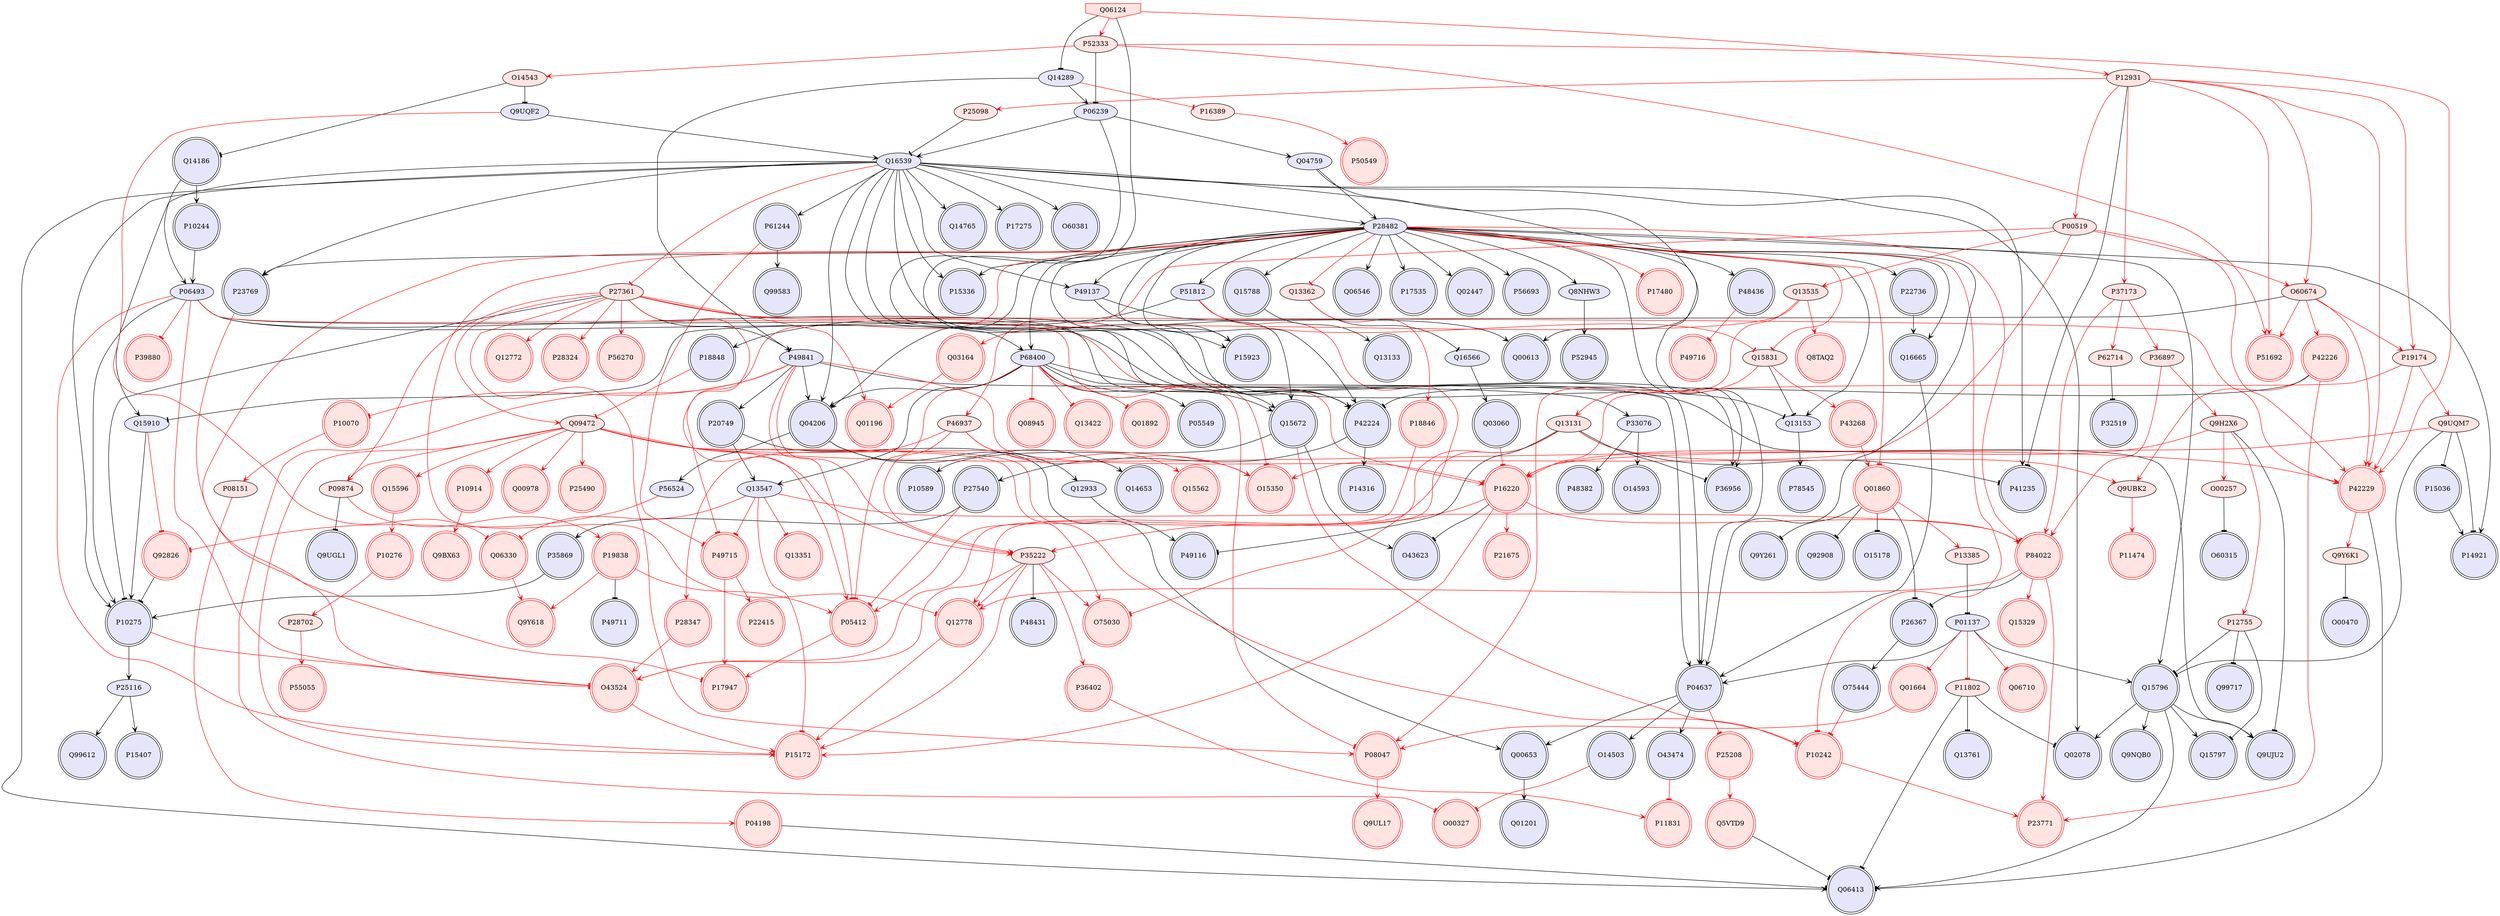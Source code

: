 digraph {

P12931->P41235 [penwidth=1, color=black, arrowhead="tee"]
P52333->P06239 [penwidth=1, color=black, arrowhead="tee"]
P06239->Q04759 [penwidth=1, color=black, arrowhead="vee"]
Q14289->P06239 [penwidth=1, color=black, arrowhead="vee"]
P51812->P18848 [penwidth=1, color=black, arrowhead="vee"]
P28482->P51812 [penwidth=1, color=black, arrowhead="vee"]
P27361->P10275 [penwidth=1, color=black, arrowhead="tee"]
P27361->Q13153 [penwidth=1, color=black, arrowhead="tee"]
P27361->P49841 [penwidth=1, color=black, arrowhead="tee"]
P35222->P48431 [penwidth=1, color=black, arrowhead="tee"]
P04637->Q00653 [penwidth=1, color=black, arrowhead="vee"]
Q00653->Q01201 [penwidth=1, color=black, arrowhead="vee"]
P20749->Q00653 [penwidth=1, color=black, arrowhead="vee"]
P27540->P35869 [penwidth=1, color=black, arrowhead="vee"]
P10244->P06493 [penwidth=1, color=black, arrowhead="vee"]
Q9H2X6->Q9UJU2 [penwidth=1, color=black, arrowhead="tee"]
P06493->P36956 [penwidth=1, color=black, arrowhead="vee"]
P28482->P36956 [penwidth=1, color=black, arrowhead="vee"]
O14543->Q14186 [penwidth=1, color=black, arrowhead="tee"]
Q06124->Q14289 [penwidth=1, color=black, arrowhead="tee"]
P06493->P04637 [penwidth=1, color=black, arrowhead="vee"]
P06493->P10275 [penwidth=1, color=black, arrowhead="vee"]
P06493->P68400 [penwidth=1, color=black, arrowhead="vee"]
Q15831->Q13153 [penwidth=1, color=black, arrowhead="tee"]
P04637->O43474 [penwidth=1, color=black, arrowhead="vee"]
P68400->P04637 [penwidth=1, color=black, arrowhead="vee"]
Q16665->P04637 [penwidth=1, color=black, arrowhead="vee"]
P01137->P04637 [penwidth=1, color=black, arrowhead="vee"]
P28482->P04637 [penwidth=1, color=black, arrowhead="vee"]
P04637->O14503 [penwidth=1, color=black, arrowhead="vee"]
Q04759->Q00613 [penwidth=1, color=black, arrowhead="vee"]
P28482->Q15788 [penwidth=1, color=black, arrowhead="vee"]
Q15788->Q13133 [penwidth=1, color=black, arrowhead="vee"]
P68400->Q9UJU2 [penwidth=1, color=black, arrowhead="vee"]
P10275->P25116 [penwidth=1, color=black, arrowhead="vee"]
P35869->P10275 [penwidth=1, color=black, arrowhead="vee"]
P26367->O75444 [penwidth=1, color=black, arrowhead="vee"]
P61244->Q99583 [penwidth=1, color=black, arrowhead="vee"]
P68400->Q13547 [penwidth=1, color=black, arrowhead="vee"]
P20749->Q13547 [penwidth=1, color=black, arrowhead="vee"]
Q9UQM7->P14921 [penwidth=1, color=black, arrowhead="tee"]
Q9UQM7->P15036 [penwidth=1, color=black, arrowhead="tee"]
P68400->Q15672 [penwidth=1, color=black, arrowhead="vee"]
P28482->P68400 [penwidth=1, color=black, arrowhead="vee"]
P68400->P05549 [penwidth=1, color=black, arrowhead="vee"]
P49841->P20749 [penwidth=1, color=black, arrowhead="vee"]
P28482->P15336 [penwidth=1, color=black, arrowhead="vee"]
P11802->Q13761 [penwidth=1, color=black, arrowhead="tee"]
P28482->P15923 [penwidth=1, color=black, arrowhead="vee"]
P28482->Q06546 [penwidth=1, color=black, arrowhead="vee"]
P28482->Q13153 [penwidth=1, color=black, arrowhead="vee"]
Q13153->P78545 [penwidth=1, color=black, arrowhead="vee"]
P11802->Q02078 [penwidth=1, color=black, arrowhead="tee"]
P22736->Q16665 [penwidth=1, color=black, arrowhead="vee"]
P28482->Q16665 [penwidth=1, color=black, arrowhead="vee"]
P28482->P22736 [penwidth=1, color=black, arrowhead="vee"]
P28482->Q15672 [penwidth=1, color=black, arrowhead="vee"]
P09874->Q9UGL1 [penwidth=1, color=black, arrowhead="tee"]
P28482->P17535 [penwidth=1, color=black, arrowhead="vee"]
P28482->Q02447 [penwidth=1, color=black, arrowhead="vee"]
Q14289->P49841 [penwidth=1, color=black, arrowhead="vee"]
P49841->P33076 [penwidth=1, color=black, arrowhead="vee"]
Q04759->P28482 [penwidth=1, color=black, arrowhead="vee"]
P28482->P14921 [penwidth=1, color=black, arrowhead="vee"]
P28482->P23769 [penwidth=1, color=black, arrowhead="vee"]
P28482->Q8NHW3 [penwidth=1, color=black, arrowhead="vee"]
P28482->P56693 [penwidth=1, color=black, arrowhead="vee"]
P11802->Q06413 [penwidth=1, color=black, arrowhead="tee"]
P15036->P14921 [penwidth=1, color=black, arrowhead="vee"]
P62714->P32519 [penwidth=1, color=black, arrowhead="tee"]
O00257->O60315 [penwidth=1, color=black, arrowhead="tee"]
Q16566->Q03060 [penwidth=1, color=black, arrowhead="vee"]
P33076->P48382 [penwidth=1, color=black, arrowhead="vee"]
P33076->O14593 [penwidth=1, color=black, arrowhead="vee"]
Q01860->Q9Y261 [penwidth=1, color=black, arrowhead="tee"]
P16220->O43623 [penwidth=1, color=black, arrowhead="tee"]
P19838->P49711 [penwidth=1, color=black, arrowhead="tee"]
Q01860->Q92908 [penwidth=1, color=black, arrowhead="tee"]
P42229->Q06413 [penwidth=1, color=black, arrowhead="tee"]
Q5VTD9->Q06413 [penwidth=1, color=black, arrowhead="tee"]
P04198->Q06413 [penwidth=1, color=black, arrowhead="tee"]
Q01860->P26367 [penwidth=1, color=black, arrowhead="tee"]
Q01860->O15178 [penwidth=1, color=black, arrowhead="tee"]
P25116->P15407 [penwidth=1, color=black, arrowhead="vee"]
Q15672->P10589 [penwidth=1, color=black, arrowhead="vee"]
P25116->Q99612 [penwidth=1, color=black, arrowhead="vee"]
P28482->P48436 [penwidth=1, color=black, arrowhead="vee"]
Q9Y6K1->O00470 [penwidth=1, color=black, arrowhead="tee"]
Q14186->P10244 [penwidth=1, color=black, arrowhead="vee"]
Q14186->P06493 [penwidth=1, color=black, arrowhead="vee"]
Q92826->P10275 [penwidth=1, color=black, arrowhead="tee"]
Q8NHW3->P52945 [penwidth=1, color=black, arrowhead="vee"]
Q15672->O43623 [penwidth=1, color=black, arrowhead="vee"]
P12931->P51692 [penwidth=1, color=red, arrowhead="vee"]
Q06124->P12931 [penwidth=1, color=red, arrowhead="vee"]
P12931->P42229 [penwidth=1, color=red, arrowhead="vee"]
P12931->P00519 [penwidth=1, color=red, arrowhead="vee"]
P12931->P37173 [penwidth=1, color=red, arrowhead="vee"]
P51812->Q15831 [penwidth=1, color=red, arrowhead="tee"]
P51812->O75030 [penwidth=1, color=red, arrowhead="tee"]
Q09472->O15350 [penwidth=1, color=red, arrowhead="vee"]
P06493->O15350 [penwidth=1, color=red, arrowhead="tee"]
P00519->O15350 [penwidth=1, color=red, arrowhead="vee"]
P27361->Q09472 [penwidth=1, color=red, arrowhead="vee"]
P18848->Q09472 [penwidth=1, color=red, arrowhead="tee"]
Q09472->P35222 [penwidth=1, color=red, arrowhead="vee"]
Q09472->P25490 [penwidth=1, color=red, arrowhead="vee"]
Q09472->P15172 [penwidth=1, color=red, arrowhead="vee"]
Q09472->P10242 [penwidth=1, color=red, arrowhead="vee"]
Q09472->Q15596 [penwidth=1, color=red, arrowhead="vee"]
Q09472->P10914 [penwidth=1, color=red, arrowhead="vee"]
Q09472->O75030 [penwidth=1, color=red, arrowhead="vee"]
Q09472->P42229 [penwidth=1, color=red, arrowhead="vee"]
Q09472->P09874 [penwidth=1, color=red, arrowhead="vee"]
Q09472->Q00978 [penwidth=1, color=red, arrowhead="vee"]
P49841->O00327 [penwidth=1, color=red, arrowhead="tee"]
O14503->O00327 [penwidth=1, color=red, arrowhead="tee"]
P27361->P16220 [penwidth=1, color=red, arrowhead="vee"]
P27361->P05412 [penwidth=1, color=red, arrowhead="vee"]
P27361->P42229 [penwidth=1, color=red, arrowhead="vee"]
P27361->P09874 [penwidth=1, color=red, arrowhead="vee"]
P27361->Q12772 [penwidth=1, color=red, arrowhead="vee"]
P27361->Q01196 [penwidth=1, color=red, arrowhead="vee"]
P27361->P08047 [penwidth=1, color=red, arrowhead="vee"]
P27361->P28324 [penwidth=1, color=red, arrowhead="vee"]
P27361->P56270 [penwidth=1, color=red, arrowhead="vee"]
P10070->P08151 [penwidth=1, color=red, arrowhead="vee"]
P42229->Q9Y6K1 [penwidth=1, color=red, arrowhead="vee"]
P52333->P51692 [penwidth=1, color=red, arrowhead="vee"]
P16220->P35222 [penwidth=1, color=red, arrowhead="vee"]
P35222->Q12778 [penwidth=1, color=red, arrowhead="vee"]
P35222->P15172 [penwidth=1, color=red, arrowhead="vee"]
P35222->O75030 [penwidth=1, color=red, arrowhead="vee"]
P35222->P36402 [penwidth=1, color=red, arrowhead="vee"]
P35222->O43524 [penwidth=1, color=red, arrowhead="vee"]
P49841->P35222 [penwidth=1, color=red, arrowhead="tee"]
P61244->P49715 [penwidth=1, color=red, arrowhead="tee"]
P49715->P22415 [penwidth=1, color=red, arrowhead="vee"]
P49715->P17947 [penwidth=1, color=red, arrowhead="vee"]
P28482->P49715 [penwidth=1, color=red, arrowhead="tee"]
Q9H2X6->P16220 [penwidth=1, color=red, arrowhead="vee"]
Q9UQM7->P16220 [penwidth=1, color=red, arrowhead="vee"]
P49841->P16220 [penwidth=1, color=red, arrowhead="tee"]
P16220->P21675 [penwidth=1, color=red, arrowhead="vee"]
Q03060->P16220 [penwidth=1, color=red, arrowhead="tee"]
P19838->Q9Y618 [penwidth=1, color=red, arrowhead="vee"]
P19838->P05412 [penwidth=1, color=red, arrowhead="vee"]
P09874->P19838 [penwidth=1, color=red, arrowhead="vee"]
P36897->Q9H2X6 [penwidth=1, color=red, arrowhead="vee"]
Q9H2X6->O00257 [penwidth=1, color=red, arrowhead="vee"]
P52333->O14543 [penwidth=1, color=red, arrowhead="vee"]
Q06124->P52333 [penwidth=1, color=red, arrowhead="vee"]
Q06330->Q9Y618 [penwidth=1, color=red, arrowhead="vee"]
P06493->P15172 [penwidth=1, color=red, arrowhead="tee"]
P06493->O43524 [penwidth=1, color=red, arrowhead="tee"]
P06493->P39880 [penwidth=1, color=red, arrowhead="tee"]
P28482->Q15831 [penwidth=1, color=red, arrowhead="tee"]
Q15831->P43268 [penwidth=1, color=red, arrowhead="vee"]
P04637->P25208 [penwidth=1, color=red, arrowhead="tee"]
P28482->Q12778 [penwidth=1, color=red, arrowhead="tee"]
O43474->P11831 [penwidth=1, color=red, arrowhead="tee"]
P18846->P05412 [penwidth=1, color=red, arrowhead="vee"]
P68400->P05412 [penwidth=1, color=red, arrowhead="tee"]
P05412->P17947 [penwidth=1, color=red, arrowhead="vee"]
P49841->P05412 [penwidth=1, color=red, arrowhead="tee"]
Q15596->P10276 [penwidth=1, color=red, arrowhead="vee"]
P10276->P28702 [penwidth=1, color=red, arrowhead="vee"]
P10275->O43524 [penwidth=1, color=red, arrowhead="tee"]
Q13547->P15172 [penwidth=1, color=red, arrowhead="tee"]
O75444->P10242 [penwidth=1, color=red, arrowhead="tee"]
P10242->P23771 [penwidth=1, color=red, arrowhead="vee"]
P28482->P10242 [penwidth=1, color=red, arrowhead="tee"]
Q13547->Q06330 [penwidth=1, color=red, arrowhead="tee"]
Q13535->Q8TAQ2 [penwidth=1, color=red, arrowhead="vee"]
P00519->Q13535 [penwidth=1, color=red, arrowhead="vee"]
Q13535->Q03164 [penwidth=1, color=red, arrowhead="vee"]
Q13535->P08047 [penwidth=1, color=red, arrowhead="vee"]
P42226->P23771 [penwidth=1, color=red, arrowhead="vee"]
P36402->P11831 [penwidth=1, color=red, arrowhead="vee"]
Q13547->Q13351 [penwidth=1, color=red, arrowhead="tee"]
P68400->Q08945 [penwidth=1, color=red, arrowhead="tee"]
P68400->P08047 [penwidth=1, color=red, arrowhead="tee"]
P68400->Q13422 [penwidth=1, color=red, arrowhead="tee"]
P68400->Q01892 [penwidth=1, color=red, arrowhead="tee"]
P10914->Q9BX63 [penwidth=1, color=red, arrowhead="vee"]
P01137->Q06710 [penwidth=1, color=red, arrowhead="tee"]
P37173->P36897 [penwidth=1, color=red, arrowhead="vee"]
Q9UBK2->P11474 [penwidth=1, color=red, arrowhead="vee"]
P08047->Q9UL17 [penwidth=1, color=red, arrowhead="vee"]
P00519->P42229 [penwidth=1, color=red, arrowhead="vee"]
P52333->P42229 [penwidth=1, color=red, arrowhead="vee"]
Q03164->Q01196 [penwidth=1, color=red, arrowhead="vee"]
P37173->P62714 [penwidth=1, color=red, arrowhead="vee"]
P28482->O43524 [penwidth=1, color=red, arrowhead="tee"]
P23769->P17947 [penwidth=1, color=red, arrowhead="tee"]
Q01664->P08047 [penwidth=1, color=red, arrowhead="vee"]
P28482->Q01860 [penwidth=1, color=red, arrowhead="tee"]
P28482->P17480 [penwidth=1, color=red, arrowhead="tee"]
Q14289->P16389 [penwidth=1, color=red, arrowhead="tee"]
P28702->P55055 [penwidth=1, color=red, arrowhead="vee"]
P16389->P50549 [penwidth=1, color=red, arrowhead="vee"]
P16220->P15172 [penwidth=1, color=red, arrowhead="vee"]
O43524->P15172 [penwidth=1, color=red, arrowhead="vee"]
Q12778->P15172 [penwidth=1, color=red, arrowhead="vee"]
Q15672->P10242 [penwidth=1, color=red, arrowhead="tee"]
P27540->P05412 [penwidth=1, color=red, arrowhead="tee"]
Q13547->P49715 [penwidth=1, color=red, arrowhead="tee"]
P08151->P04198 [penwidth=1, color=red, arrowhead="vee"]
P43268->Q01860 [penwidth=1, color=red, arrowhead="vee"]
P25208->Q5VTD9 [penwidth=1, color=red, arrowhead="vee"]
P42226->Q9UBK2 [penwidth=1, color=red, arrowhead="vee"]
P48436->P49716 [penwidth=1, color=red, arrowhead="tee"]
P01137->P11802 [penwidth=1, color=red, arrowhead="tee"]
P01137->Q01664 [penwidth=1, color=red, arrowhead="tee"]
P56524->Q92826 [penwidth=1, color=red, arrowhead="tee"]
P12931->P19174 [penwidth=1, color=red, arrowhead="vee"]
P12931->P25098 [penwidth=1, color=red, arrowhead="vee"]
P19174->P16220 [penwidth=1, color=red, arrowhead="vee"]
P19174->Q9UQM7 [penwidth=1, color=red, arrowhead="vee"]
P19174->P42229 [penwidth=1, color=red, arrowhead="vee"]
P06239->P42224 [penwidth=1, color=black, arrowhead="vee"]
P06239->Q16539 [penwidth=1, color=black, arrowhead="vee"]
P12755->Q99717 [penwidth=1, color=black, arrowhead="tee"]
P12755->Q15797 [penwidth=1, color=black, arrowhead="tee"]
P42224->P27540 [penwidth=1, color=black, arrowhead="vee"]
Q12933->P49116 [penwidth=1, color=black, arrowhead="vee"]
Q06124->P42224 [penwidth=1, color=black, arrowhead="tee"]
Q16539->P04637 [penwidth=1, color=black, arrowhead="vee"]
Q16539->Q14765 [penwidth=1, color=black, arrowhead="vee"]
P42226->P42224 [penwidth=1, color=black, arrowhead="tee"]
Q16539->P42224 [penwidth=1, color=black, arrowhead="vee"]
P28482->P42224 [penwidth=1, color=black, arrowhead="vee"]
P42224->P14316 [penwidth=1, color=black, arrowhead="vee"]
Q16539->P10275 [penwidth=1, color=black, arrowhead="vee"]
Q16539->P61244 [penwidth=1, color=black, arrowhead="vee"]
Q16539->P15336 [penwidth=1, color=black, arrowhead="vee"]
Q16539->P15923 [penwidth=1, color=black, arrowhead="vee"]
Q16539->Q02078 [penwidth=1, color=black, arrowhead="vee"]
Q16539->P17275 [penwidth=1, color=black, arrowhead="vee"]
Q13362->Q16566 [penwidth=1, color=black, arrowhead="tee"]
Q16539->Q15672 [penwidth=1, color=black, arrowhead="vee"]
Q16539->O60381 [penwidth=1, color=black, arrowhead="vee"]
Q16539->P28482 [penwidth=1, color=black, arrowhead="vee"]
Q16539->P41235 [penwidth=1, color=black, arrowhead="vee"]
Q16539->P23769 [penwidth=1, color=black, arrowhead="vee"]
Q16539->Q06413 [penwidth=1, color=black, arrowhead="vee"]
P13385->P01137 [penwidth=1, color=black, arrowhead="tee"]
P12931->O60674 [penwidth=1, color=red, arrowhead="vee"]
Q16539->P27361 [penwidth=1, color=red, arrowhead="tee"]
O60674->P51692 [penwidth=1, color=red, arrowhead="vee"]
Q9H2X6->P12755 [penwidth=1, color=red, arrowhead="vee"]
P49841->P10070 [penwidth=1, color=red, arrowhead="tee"]
Q13362->P18846 [penwidth=1, color=red, arrowhead="vee"]
O60674->P42226 [penwidth=1, color=red, arrowhead="vee"]
O60674->P42229 [penwidth=1, color=red, arrowhead="vee"]
P28482->Q13362 [penwidth=1, color=red, arrowhead="tee"]
P00519->O60674 [penwidth=1, color=red, arrowhead="vee"]
Q01860->P13385 [penwidth=1, color=red, arrowhead="vee"]
P49137->Q00613 [penwidth=1, color=black, arrowhead="vee"]
P49137->P15923 [penwidth=1, color=black, arrowhead="vee"]
P28482->P49137 [penwidth=1, color=black, arrowhead="vee"]
P25098->Q16539 [penwidth=1, color=black, arrowhead="tee"]
P46937->O15350 [penwidth=1, color=red, arrowhead="vee"]
P46937->P35222 [penwidth=1, color=red, arrowhead="vee"]
P00519->P46937 [penwidth=1, color=red, arrowhead="vee"]
P46937->Q15562 [penwidth=1, color=red, arrowhead="vee"]
P46937->P28347 [penwidth=1, color=red, arrowhead="vee"]
O60674->P19174 [penwidth=1, color=red, arrowhead="vee"]
P28347->O43524 [penwidth=1, color=red, arrowhead="vee"]
O14543->Q9UQF2 [penwidth=1, color=black, arrowhead="tee"]
Q9UQF2->Q06330 [penwidth=1, color=red, arrowhead="tee"]
Q04206->Q14653 [penwidth=1, color=black, arrowhead="vee"]
Q04206->P56524 [penwidth=1, color=black, arrowhead="vee"]
P68400->Q04206 [penwidth=1, color=black, arrowhead="vee"]
P49841->Q04206 [penwidth=1, color=black, arrowhead="vee"]
P28482->Q04206 [penwidth=1, color=black, arrowhead="vee"]
Q9UQF2->Q16539 [penwidth=1, color=black, arrowhead="vee"]
Q16539->P49137 [penwidth=1, color=black, arrowhead="vee"]
Q15910->P10275 [penwidth=1, color=black, arrowhead="vee"]
Q16539->Q15910 [penwidth=1, color=black, arrowhead="vee"]
Q15910->Q92826 [penwidth=1, color=red, arrowhead="tee"]
O60674->Q15910 [penwidth=1, color=black, arrowhead="tee"]
Q13131->P49116 [penwidth=1, color=black, arrowhead="tee"]
Q13131->P36956 [penwidth=1, color=black, arrowhead="tee"]
Q13131->P41235 [penwidth=1, color=black, arrowhead="tee"]
Q15831->Q13131 [penwidth=1, color=red, arrowhead="vee"]
Q13131->Q12778 [penwidth=1, color=red, arrowhead="vee"]
Q13131->Q9UBK2 [penwidth=1, color=red, arrowhead="vee"]
Q13131->O43524 [penwidth=1, color=red, arrowhead="vee"]
Q15796->Q15797 [penwidth=1, color=black, arrowhead="vee"]
Q15796->Q9NQB0 [penwidth=1, color=black, arrowhead="vee"]
Q15796->Q9UJU2 [penwidth=1, color=black, arrowhead="vee"]
Q9UQM7->Q15796 [penwidth=1, color=black, arrowhead="tee"]
Q15796->Q02078 [penwidth=1, color=black, arrowhead="vee"]
P01137->Q15796 [penwidth=1, color=black, arrowhead="vee"]
P28482->Q15796 [penwidth=1, color=black, arrowhead="vee"]
P12755->Q15796 [penwidth=1, color=black, arrowhead="tee"]
Q15796->Q06413 [penwidth=1, color=black, arrowhead="vee"]
Q04206->Q12933 [penwidth=1, color=black, arrowhead="vee"]
Q16539->Q04206 [penwidth=1, color=black, arrowhead="vee"]
P84022->P26367 [penwidth=1, color=black, arrowhead="tee"]
P16220->P84022 [penwidth=1, color=red, arrowhead="vee"]
P84022->Q12778 [penwidth=1, color=red, arrowhead="vee"]
P84022->P23771 [penwidth=1, color=red, arrowhead="vee"]
Q13547->P84022 [penwidth=1, color=red, arrowhead="tee"]
P36897->P84022 [penwidth=1, color=red, arrowhead="vee"]
P37173->P84022 [penwidth=1, color=red, arrowhead="vee"]
P84022->Q15329 [penwidth=1, color=red, arrowhead="vee"]
P28482->P84022 [penwidth=1, color=red, arrowhead="tee"]
Q06124 [style=filled, color=red, fillcolor=mistyrose, shape=invhouse];
P35869 [style=filled, color=black, fillcolor=lavender, shape=doublecircle];
P10275 [style=filled, color=black, fillcolor=lavender, shape=doublecircle];
P27540 [style=filled, color=black, fillcolor=lavender, shape=doublecircle];
O00327 [style=filled, color=red, fillcolor=mistyrose, shape=doublecircle];
P18846 [style=filled, color=red, fillcolor=mistyrose, shape=doublecircle];
P15336 [style=filled, color=black, fillcolor=lavender, shape=doublecircle];
P18848 [style=filled, color=black, fillcolor=lavender, shape=doublecircle];
Q9BX63 [style=filled, color=red, fillcolor=mistyrose, shape=doublecircle];
P20749 [style=filled, color=black, fillcolor=lavender, shape=doublecircle];
O14503 [style=filled, color=black, fillcolor=lavender, shape=doublecircle];
P49715 [style=filled, color=red, fillcolor=mistyrose, shape=doublecircle];
P49716 [style=filled, color=red, fillcolor=mistyrose, shape=doublecircle];
P16220 [style=filled, color=red, fillcolor=mistyrose, shape=doublecircle];
Q03060 [style=filled, color=black, fillcolor=lavender, shape=doublecircle];
P49711 [style=filled, color=black, fillcolor=lavender, shape=doublecircle];
P39880 [style=filled, color=red, fillcolor=mistyrose, shape=doublecircle];
Q15329 [style=filled, color=red, fillcolor=mistyrose, shape=doublecircle];
P32519 [style=filled, color=black, fillcolor=lavender, shape=doublecircle];
P78545 [style=filled, color=black, fillcolor=lavender, shape=doublecircle];
P28324 [style=filled, color=red, fillcolor=mistyrose, shape=doublecircle];
P11474 [style=filled, color=red, fillcolor=mistyrose, shape=doublecircle];
P14921 [style=filled, color=black, fillcolor=lavender, shape=doublecircle];
P15036 [style=filled, color=black, fillcolor=lavender, shape=doublecircle];
P50549 [style=filled, color=red, fillcolor=mistyrose, shape=doublecircle];
P43268 [style=filled, color=red, fillcolor=mistyrose, shape=doublecircle];
P15407 [style=filled, color=black, fillcolor=lavender, shape=doublecircle];
Q9Y261 [style=filled, color=black, fillcolor=lavender, shape=doublecircle];
Q12778 [style=filled, color=red, fillcolor=mistyrose, shape=doublecircle];
O43524 [style=filled, color=red, fillcolor=mistyrose, shape=doublecircle];
Q06546 [style=filled, color=black, fillcolor=lavender, shape=doublecircle];
P23769 [style=filled, color=black, fillcolor=lavender, shape=doublecircle];
P23771 [style=filled, color=red, fillcolor=mistyrose, shape=doublecircle];
Q92908 [style=filled, color=black, fillcolor=lavender, shape=doublecircle];
Q5VTD9 [style=filled, color=red, fillcolor=mistyrose, shape=doublecircle];
P10070 [style=filled, color=red, fillcolor=mistyrose, shape=doublecircle];
O60381 [style=filled, color=black, fillcolor=lavender, shape=doublecircle];
Q16665 [style=filled, color=black, fillcolor=lavender, shape=doublecircle];
P41235 [style=filled, color=black, fillcolor=lavender, shape=doublecircle];
Q92826 [style=filled, color=red, fillcolor=mistyrose, shape=doublecircle];
Q00613 [style=filled, color=black, fillcolor=lavender, shape=doublecircle];
Q13422 [style=filled, color=red, fillcolor=mistyrose, shape=doublecircle];
P10914 [style=filled, color=red, fillcolor=mistyrose, shape=doublecircle];
P14316 [style=filled, color=black, fillcolor=lavender, shape=doublecircle];
Q14653 [style=filled, color=black, fillcolor=lavender, shape=doublecircle];
Q00978 [style=filled, color=red, fillcolor=mistyrose, shape=doublecircle];
P05412 [style=filled, color=red, fillcolor=mistyrose, shape=doublecircle];
P17275 [style=filled, color=black, fillcolor=lavender, shape=doublecircle];
P17535 [style=filled, color=black, fillcolor=lavender, shape=doublecircle];
Q9UGL1 [style=filled, color=black, fillcolor=lavender, shape=doublecircle];
Q13351 [style=filled, color=red, fillcolor=mistyrose, shape=doublecircle];
O43474 [style=filled, color=black, fillcolor=lavender, shape=doublecircle];
Q99612 [style=filled, color=black, fillcolor=lavender, shape=doublecircle];
Q03164 [style=filled, color=red, fillcolor=mistyrose, shape=doublecircle];
Q9UJU2 [style=filled, color=black, fillcolor=lavender, shape=doublecircle];
O75444 [style=filled, color=black, fillcolor=lavender, shape=doublecircle];
P61244 [style=filled, color=black, fillcolor=lavender, shape=doublecircle];
P56270 [style=filled, color=red, fillcolor=mistyrose, shape=doublecircle];
Q02078 [style=filled, color=black, fillcolor=lavender, shape=doublecircle];
Q06413 [style=filled, color=black, fillcolor=lavender, shape=doublecircle];
O00470 [style=filled, color=black, fillcolor=lavender, shape=doublecircle];
O75030 [style=filled, color=red, fillcolor=mistyrose, shape=doublecircle];
Q99583 [style=filled, color=black, fillcolor=lavender, shape=doublecircle];
P10242 [style=filled, color=red, fillcolor=mistyrose, shape=doublecircle];
P10244 [style=filled, color=black, fillcolor=lavender, shape=doublecircle];
P04198 [style=filled, color=red, fillcolor=mistyrose, shape=doublecircle];
P15172 [style=filled, color=red, fillcolor=mistyrose, shape=doublecircle];
Q15788 [style=filled, color=black, fillcolor=lavender, shape=doublecircle];
Q15596 [style=filled, color=red, fillcolor=mistyrose, shape=doublecircle];
P19838 [style=filled, color=red, fillcolor=mistyrose, shape=doublecircle];
Q00653 [style=filled, color=black, fillcolor=lavender, shape=doublecircle];
P25208 [style=filled, color=red, fillcolor=mistyrose, shape=doublecircle];
P55055 [style=filled, color=red, fillcolor=mistyrose, shape=doublecircle];
Q13133 [style=filled, color=black, fillcolor=lavender, shape=doublecircle];
P49116 [style=filled, color=black, fillcolor=lavender, shape=doublecircle];
P10589 [style=filled, color=black, fillcolor=lavender, shape=doublecircle];
Q9Y618 [style=filled, color=red, fillcolor=mistyrose, shape=doublecircle];
P22736 [style=filled, color=black, fillcolor=lavender, shape=doublecircle];
P26367 [style=filled, color=black, fillcolor=lavender, shape=doublecircle];
Q06710 [style=filled, color=red, fillcolor=mistyrose, shape=doublecircle];
P52945 [style=filled, color=black, fillcolor=lavender, shape=doublecircle];
Q01860 [style=filled, color=red, fillcolor=mistyrose, shape=doublecircle];
P10276 [style=filled, color=red, fillcolor=mistyrose, shape=doublecircle];
Q06330 [style=filled, color=red, fillcolor=mistyrose, shape=doublecircle];
Q04206 [style=filled, color=black, fillcolor=lavender, shape=doublecircle];
Q01201 [style=filled, color=black, fillcolor=lavender, shape=doublecircle];
P48382 [style=filled, color=black, fillcolor=lavender, shape=doublecircle];
O14593 [style=filled, color=black, fillcolor=lavender, shape=doublecircle];
Q01196 [style=filled, color=red, fillcolor=mistyrose, shape=doublecircle];
Q13761 [style=filled, color=black, fillcolor=lavender, shape=doublecircle];
Q15797 [style=filled, color=black, fillcolor=lavender, shape=doublecircle];
Q15796 [style=filled, color=black, fillcolor=lavender, shape=doublecircle];
P84022 [style=filled, color=red, fillcolor=mistyrose, shape=doublecircle];
Q99717 [style=filled, color=black, fillcolor=lavender, shape=doublecircle];
Q8TAQ2 [style=filled, color=red, fillcolor=mistyrose, shape=doublecircle];
O43623 [style=filled, color=black, fillcolor=lavender, shape=doublecircle];
P56693 [style=filled, color=black, fillcolor=lavender, shape=doublecircle];
P48431 [style=filled, color=black, fillcolor=lavender, shape=doublecircle];
P48436 [style=filled, color=black, fillcolor=lavender, shape=doublecircle];
P08047 [style=filled, color=red, fillcolor=mistyrose, shape=doublecircle];
Q02447 [style=filled, color=black, fillcolor=lavender, shape=doublecircle];
P17947 [style=filled, color=red, fillcolor=mistyrose, shape=doublecircle];
Q01892 [style=filled, color=red, fillcolor=mistyrose, shape=doublecircle];
P36956 [style=filled, color=black, fillcolor=lavender, shape=doublecircle];
Q12772 [style=filled, color=red, fillcolor=mistyrose, shape=doublecircle];
P11831 [style=filled, color=red, fillcolor=mistyrose, shape=doublecircle];
Q08945 [style=filled, color=red, fillcolor=mistyrose, shape=doublecircle];
P42224 [style=filled, color=black, fillcolor=lavender, shape=doublecircle];
Q14765 [style=filled, color=black, fillcolor=lavender, shape=doublecircle];
P42229 [style=filled, color=red, fillcolor=mistyrose, shape=doublecircle];
P51692 [style=filled, color=red, fillcolor=mistyrose, shape=doublecircle];
P42226 [style=filled, color=red, fillcolor=mistyrose, shape=doublecircle];
O15178 [style=filled, color=black, fillcolor=lavender, shape=doublecircle];
P21675 [style=filled, color=red, fillcolor=mistyrose, shape=doublecircle];
Q9UL17 [style=filled, color=red, fillcolor=mistyrose, shape=doublecircle];
P15923 [style=filled, color=black, fillcolor=lavender, shape=doublecircle];
P36402 [style=filled, color=red, fillcolor=mistyrose, shape=doublecircle];
Q9NQB0 [style=filled, color=black, fillcolor=lavender, shape=doublecircle];
P28347 [style=filled, color=red, fillcolor=mistyrose, shape=doublecircle];
Q15562 [style=filled, color=red, fillcolor=mistyrose, shape=doublecircle];
P05549 [style=filled, color=black, fillcolor=lavender, shape=doublecircle];
Q01664 [style=filled, color=red, fillcolor=mistyrose, shape=doublecircle];
Q14186 [style=filled, color=black, fillcolor=lavender, shape=doublecircle];
P04637 [style=filled, color=black, fillcolor=lavender, shape=doublecircle];
O15350 [style=filled, color=red, fillcolor=mistyrose, shape=doublecircle];
Q15672 [style=filled, color=black, fillcolor=lavender, shape=doublecircle];
P17480 [style=filled, color=red, fillcolor=mistyrose, shape=doublecircle];
P22415 [style=filled, color=red, fillcolor=mistyrose, shape=doublecircle];
P25490 [style=filled, color=red, fillcolor=mistyrose, shape=doublecircle];
O60315 [style=filled, color=black, fillcolor=lavender, shape=doublecircle];
P12931 [style=filled, fillcolor=mistyrose];
P52333 [style=filled, fillcolor=mistyrose];
P06239 [style=filled, fillcolor=lavender];
Q14289 [style=filled, fillcolor=lavender];
P51812 [style=filled, fillcolor=lavender];
P28482 [style=filled, fillcolor=lavender];
P27361 [style=filled, fillcolor=mistyrose];
P35222 [style=filled, fillcolor=mistyrose];
Q9H2X6 [style=filled, fillcolor=mistyrose];
P06493 [style=filled, fillcolor=lavender];
O14543 [style=filled, fillcolor=mistyrose];
Q15831 [style=filled, fillcolor=mistyrose];
P68400 [style=filled, fillcolor=lavender];
P01137 [style=filled, fillcolor=lavender];
Q04759 [style=filled, fillcolor=lavender];
Q9UQM7 [style=filled, fillcolor=mistyrose];
P49841 [style=filled, fillcolor=lavender];
P11802 [style=filled, fillcolor=mistyrose];
Q13153 [style=filled, fillcolor=lavender];
P09874 [style=filled, fillcolor=mistyrose];
P62714 [style=filled, fillcolor=mistyrose];
O00257 [style=filled, fillcolor=mistyrose];
Q16566 [style=filled, fillcolor=lavender];
P33076 [style=filled, fillcolor=lavender];
P25116 [style=filled, fillcolor=lavender];
Q9Y6K1 [style=filled, fillcolor=mistyrose];
Q8NHW3 [style=filled, fillcolor=lavender];
Q09472 [style=filled, fillcolor=mistyrose];
P00519 [style=filled, fillcolor=mistyrose];
P36897 [style=filled, fillcolor=mistyrose];
Q13547 [style=filled, fillcolor=lavender];
Q13535 [style=filled, fillcolor=mistyrose];
P37173 [style=filled, fillcolor=mistyrose];
Q9UBK2 [style=filled, fillcolor=mistyrose];
P28702 [style=filled, fillcolor=mistyrose];
P16389 [style=filled, fillcolor=mistyrose];
P08151 [style=filled, fillcolor=mistyrose];
P56524 [style=filled, fillcolor=lavender];
P19174 [style=filled, fillcolor=mistyrose];
P12755 [style=filled, fillcolor=mistyrose];
Q12933 [style=filled, fillcolor=lavender];
Q16539 [style=filled, fillcolor=lavender];
Q13362 [style=filled, fillcolor=mistyrose];
P13385 [style=filled, fillcolor=mistyrose];
O60674 [style=filled, fillcolor=mistyrose];
P49137 [style=filled, fillcolor=lavender];
P25098 [style=filled, fillcolor=mistyrose];
P46937 [style=filled, fillcolor=mistyrose];
Q9UQF2 [style=filled, fillcolor=lavender];
Q15910 [style=filled, fillcolor=lavender];
Q13131 [style=filled, fillcolor=mistyrose];


}
